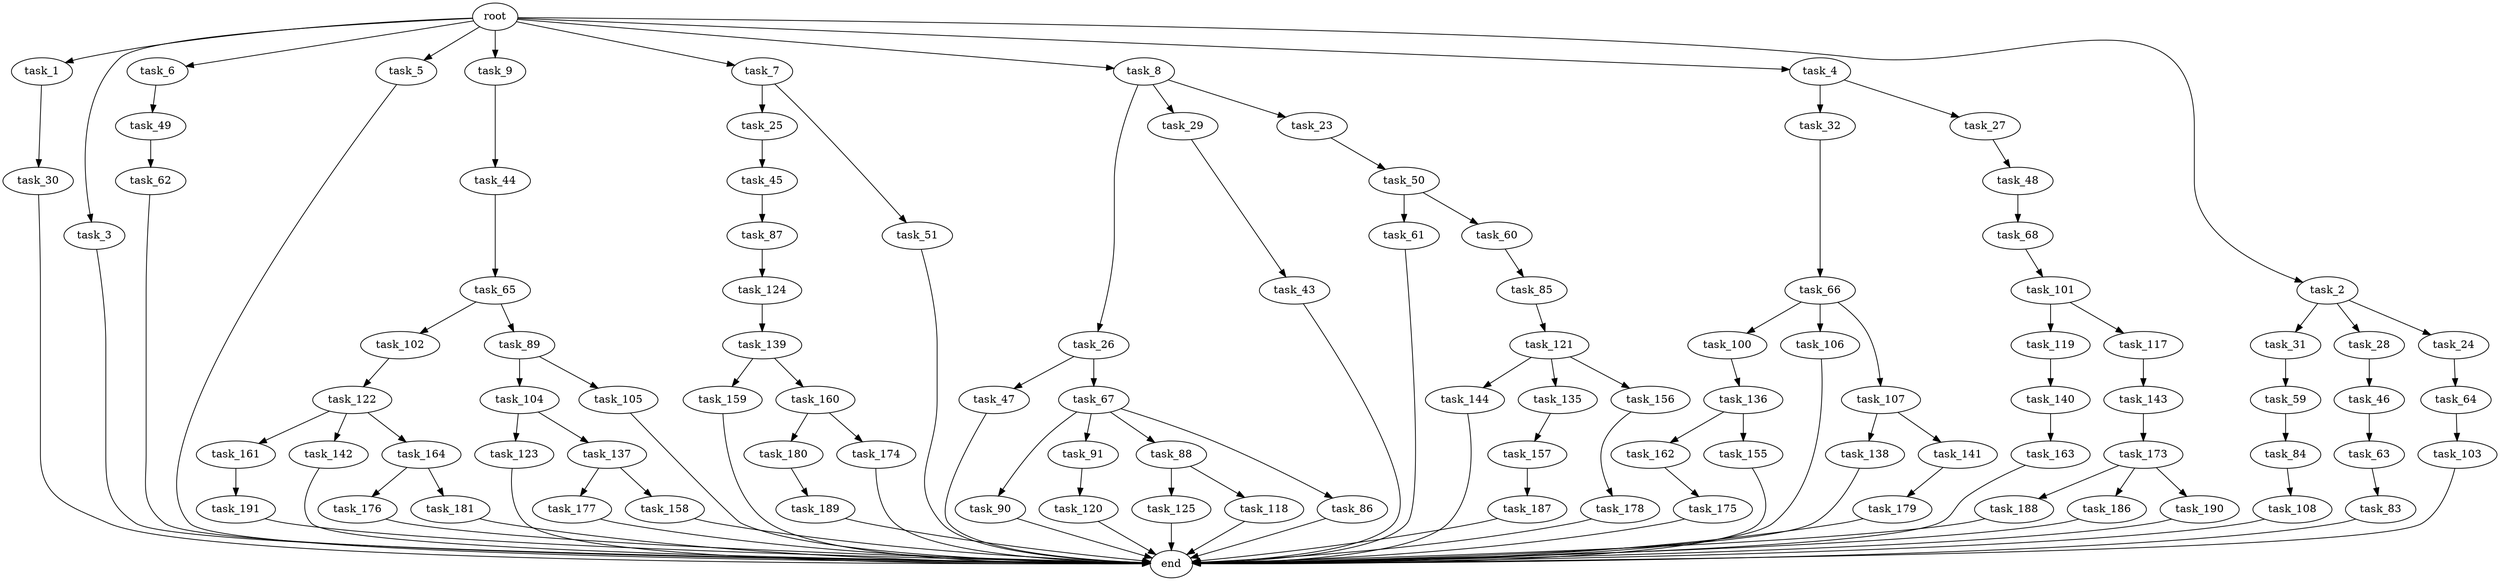 digraph G {
  task_100 [size="858993459200.000000"];
  task_31 [size="214748364800.000000"];
  task_101 [size="34359738368.000000"];
  task_47 [size="549755813888.000000"];
  task_62 [size="137438953472.000000"];
  task_157 [size="858993459200.000000"];
  task_106 [size="858993459200.000000"];
  task_177 [size="137438953472.000000"];
  task_102 [size="34359738368.000000"];
  task_32 [size="549755813888.000000"];
  task_159 [size="695784701952.000000"];
  task_123 [size="137438953472.000000"];
  task_30 [size="34359738368.000000"];
  end [size="0.000000"];
  task_27 [size="549755813888.000000"];
  task_125 [size="549755813888.000000"];
  task_104 [size="420906795008.000000"];
  task_138 [size="34359738368.000000"];
  task_143 [size="858993459200.000000"];
  task_122 [size="34359738368.000000"];
  task_1 [size="1024.000000"];
  task_66 [size="695784701952.000000"];
  task_61 [size="137438953472.000000"];
  task_173 [size="858993459200.000000"];
  task_3 [size="1024.000000"];
  task_6 [size="1024.000000"];
  task_161 [size="34359738368.000000"];
  task_119 [size="214748364800.000000"];
  task_85 [size="137438953472.000000"];
  task_160 [size="695784701952.000000"];
  task_26 [size="309237645312.000000"];
  task_5 [size="1024.000000"];
  task_141 [size="34359738368.000000"];
  task_25 [size="34359738368.000000"];
  task_46 [size="549755813888.000000"];
  task_188 [size="858993459200.000000"];
  task_162 [size="420906795008.000000"];
  task_43 [size="309237645312.000000"];
  task_28 [size="214748364800.000000"];
  task_24 [size="214748364800.000000"];
  task_9 [size="1024.000000"];
  task_68 [size="420906795008.000000"];
  task_67 [size="549755813888.000000"];
  task_29 [size="309237645312.000000"];
  task_176 [size="858993459200.000000"];
  task_179 [size="858993459200.000000"];
  task_89 [size="34359738368.000000"];
  task_64 [size="549755813888.000000"];
  task_65 [size="137438953472.000000"];
  task_144 [size="34359738368.000000"];
  task_191 [size="695784701952.000000"];
  task_180 [size="420906795008.000000"];
  task_108 [size="77309411328.000000"];
  task_103 [size="77309411328.000000"];
  task_120 [size="858993459200.000000"];
  task_155 [size="420906795008.000000"];
  task_139 [size="34359738368.000000"];
  task_186 [size="858993459200.000000"];
  task_90 [size="420906795008.000000"];
  task_121 [size="137438953472.000000"];
  task_135 [size="34359738368.000000"];
  task_91 [size="420906795008.000000"];
  task_175 [size="420906795008.000000"];
  task_117 [size="214748364800.000000"];
  task_137 [size="137438953472.000000"];
  task_189 [size="34359738368.000000"];
  task_158 [size="137438953472.000000"];
  task_187 [size="77309411328.000000"];
  task_107 [size="858993459200.000000"];
  task_84 [size="549755813888.000000"];
  task_88 [size="420906795008.000000"];
  task_60 [size="137438953472.000000"];
  task_83 [size="695784701952.000000"];
  task_7 [size="1024.000000"];
  task_136 [size="309237645312.000000"];
  task_50 [size="34359738368.000000"];
  task_48 [size="695784701952.000000"];
  task_45 [size="34359738368.000000"];
  task_118 [size="549755813888.000000"];
  task_142 [size="34359738368.000000"];
  task_164 [size="34359738368.000000"];
  root [size="0.000000"];
  task_49 [size="420906795008.000000"];
  task_124 [size="549755813888.000000"];
  task_23 [size="309237645312.000000"];
  task_59 [size="309237645312.000000"];
  task_8 [size="1024.000000"];
  task_156 [size="34359738368.000000"];
  task_44 [size="420906795008.000000"];
  task_163 [size="214748364800.000000"];
  task_181 [size="858993459200.000000"];
  task_87 [size="695784701952.000000"];
  task_105 [size="420906795008.000000"];
  task_140 [size="549755813888.000000"];
  task_4 [size="1024.000000"];
  task_174 [size="420906795008.000000"];
  task_63 [size="420906795008.000000"];
  task_190 [size="858993459200.000000"];
  task_86 [size="420906795008.000000"];
  task_2 [size="1024.000000"];
  task_178 [size="137438953472.000000"];
  task_51 [size="34359738368.000000"];

  task_100 -> task_136 [size="301989888.000000"];
  task_31 -> task_59 [size="301989888.000000"];
  task_101 -> task_117 [size="209715200.000000"];
  task_101 -> task_119 [size="209715200.000000"];
  task_47 -> end [size="1.000000"];
  task_62 -> end [size="1.000000"];
  task_157 -> task_187 [size="75497472.000000"];
  task_106 -> end [size="1.000000"];
  task_177 -> end [size="1.000000"];
  task_102 -> task_122 [size="33554432.000000"];
  task_32 -> task_66 [size="679477248.000000"];
  task_159 -> end [size="1.000000"];
  task_123 -> end [size="1.000000"];
  task_30 -> end [size="1.000000"];
  task_27 -> task_48 [size="679477248.000000"];
  task_125 -> end [size="1.000000"];
  task_104 -> task_137 [size="134217728.000000"];
  task_104 -> task_123 [size="134217728.000000"];
  task_138 -> end [size="1.000000"];
  task_143 -> task_173 [size="838860800.000000"];
  task_122 -> task_161 [size="33554432.000000"];
  task_122 -> task_142 [size="33554432.000000"];
  task_122 -> task_164 [size="33554432.000000"];
  task_1 -> task_30 [size="33554432.000000"];
  task_66 -> task_100 [size="838860800.000000"];
  task_66 -> task_106 [size="838860800.000000"];
  task_66 -> task_107 [size="838860800.000000"];
  task_61 -> end [size="1.000000"];
  task_173 -> task_190 [size="838860800.000000"];
  task_173 -> task_188 [size="838860800.000000"];
  task_173 -> task_186 [size="838860800.000000"];
  task_3 -> end [size="1.000000"];
  task_6 -> task_49 [size="411041792.000000"];
  task_161 -> task_191 [size="679477248.000000"];
  task_119 -> task_140 [size="536870912.000000"];
  task_85 -> task_121 [size="134217728.000000"];
  task_160 -> task_180 [size="411041792.000000"];
  task_160 -> task_174 [size="411041792.000000"];
  task_26 -> task_67 [size="536870912.000000"];
  task_26 -> task_47 [size="536870912.000000"];
  task_5 -> end [size="1.000000"];
  task_141 -> task_179 [size="838860800.000000"];
  task_25 -> task_45 [size="33554432.000000"];
  task_46 -> task_63 [size="411041792.000000"];
  task_188 -> end [size="1.000000"];
  task_162 -> task_175 [size="411041792.000000"];
  task_43 -> end [size="1.000000"];
  task_28 -> task_46 [size="536870912.000000"];
  task_24 -> task_64 [size="536870912.000000"];
  task_9 -> task_44 [size="411041792.000000"];
  task_68 -> task_101 [size="33554432.000000"];
  task_67 -> task_88 [size="411041792.000000"];
  task_67 -> task_90 [size="411041792.000000"];
  task_67 -> task_91 [size="411041792.000000"];
  task_67 -> task_86 [size="411041792.000000"];
  task_29 -> task_43 [size="301989888.000000"];
  task_176 -> end [size="1.000000"];
  task_179 -> end [size="1.000000"];
  task_89 -> task_105 [size="411041792.000000"];
  task_89 -> task_104 [size="411041792.000000"];
  task_64 -> task_103 [size="75497472.000000"];
  task_65 -> task_89 [size="33554432.000000"];
  task_65 -> task_102 [size="33554432.000000"];
  task_144 -> end [size="1.000000"];
  task_191 -> end [size="1.000000"];
  task_180 -> task_189 [size="33554432.000000"];
  task_108 -> end [size="1.000000"];
  task_103 -> end [size="1.000000"];
  task_120 -> end [size="1.000000"];
  task_155 -> end [size="1.000000"];
  task_139 -> task_160 [size="679477248.000000"];
  task_139 -> task_159 [size="679477248.000000"];
  task_186 -> end [size="1.000000"];
  task_90 -> end [size="1.000000"];
  task_121 -> task_135 [size="33554432.000000"];
  task_121 -> task_156 [size="33554432.000000"];
  task_121 -> task_144 [size="33554432.000000"];
  task_135 -> task_157 [size="838860800.000000"];
  task_91 -> task_120 [size="838860800.000000"];
  task_175 -> end [size="1.000000"];
  task_117 -> task_143 [size="838860800.000000"];
  task_137 -> task_177 [size="134217728.000000"];
  task_137 -> task_158 [size="134217728.000000"];
  task_189 -> end [size="1.000000"];
  task_158 -> end [size="1.000000"];
  task_187 -> end [size="1.000000"];
  task_107 -> task_138 [size="33554432.000000"];
  task_107 -> task_141 [size="33554432.000000"];
  task_84 -> task_108 [size="75497472.000000"];
  task_88 -> task_118 [size="536870912.000000"];
  task_88 -> task_125 [size="536870912.000000"];
  task_60 -> task_85 [size="134217728.000000"];
  task_83 -> end [size="1.000000"];
  task_7 -> task_51 [size="33554432.000000"];
  task_7 -> task_25 [size="33554432.000000"];
  task_136 -> task_155 [size="411041792.000000"];
  task_136 -> task_162 [size="411041792.000000"];
  task_50 -> task_61 [size="134217728.000000"];
  task_50 -> task_60 [size="134217728.000000"];
  task_48 -> task_68 [size="411041792.000000"];
  task_45 -> task_87 [size="679477248.000000"];
  task_118 -> end [size="1.000000"];
  task_142 -> end [size="1.000000"];
  task_164 -> task_176 [size="838860800.000000"];
  task_164 -> task_181 [size="838860800.000000"];
  root -> task_9 [size="1.000000"];
  root -> task_5 [size="1.000000"];
  root -> task_7 [size="1.000000"];
  root -> task_2 [size="1.000000"];
  root -> task_1 [size="1.000000"];
  root -> task_8 [size="1.000000"];
  root -> task_4 [size="1.000000"];
  root -> task_3 [size="1.000000"];
  root -> task_6 [size="1.000000"];
  task_49 -> task_62 [size="134217728.000000"];
  task_124 -> task_139 [size="33554432.000000"];
  task_23 -> task_50 [size="33554432.000000"];
  task_59 -> task_84 [size="536870912.000000"];
  task_8 -> task_26 [size="301989888.000000"];
  task_8 -> task_23 [size="301989888.000000"];
  task_8 -> task_29 [size="301989888.000000"];
  task_156 -> task_178 [size="134217728.000000"];
  task_44 -> task_65 [size="134217728.000000"];
  task_163 -> end [size="1.000000"];
  task_181 -> end [size="1.000000"];
  task_87 -> task_124 [size="536870912.000000"];
  task_105 -> end [size="1.000000"];
  task_140 -> task_163 [size="209715200.000000"];
  task_4 -> task_27 [size="536870912.000000"];
  task_4 -> task_32 [size="536870912.000000"];
  task_174 -> end [size="1.000000"];
  task_63 -> task_83 [size="679477248.000000"];
  task_190 -> end [size="1.000000"];
  task_86 -> end [size="1.000000"];
  task_2 -> task_24 [size="209715200.000000"];
  task_2 -> task_31 [size="209715200.000000"];
  task_2 -> task_28 [size="209715200.000000"];
  task_178 -> end [size="1.000000"];
  task_51 -> end [size="1.000000"];
}
